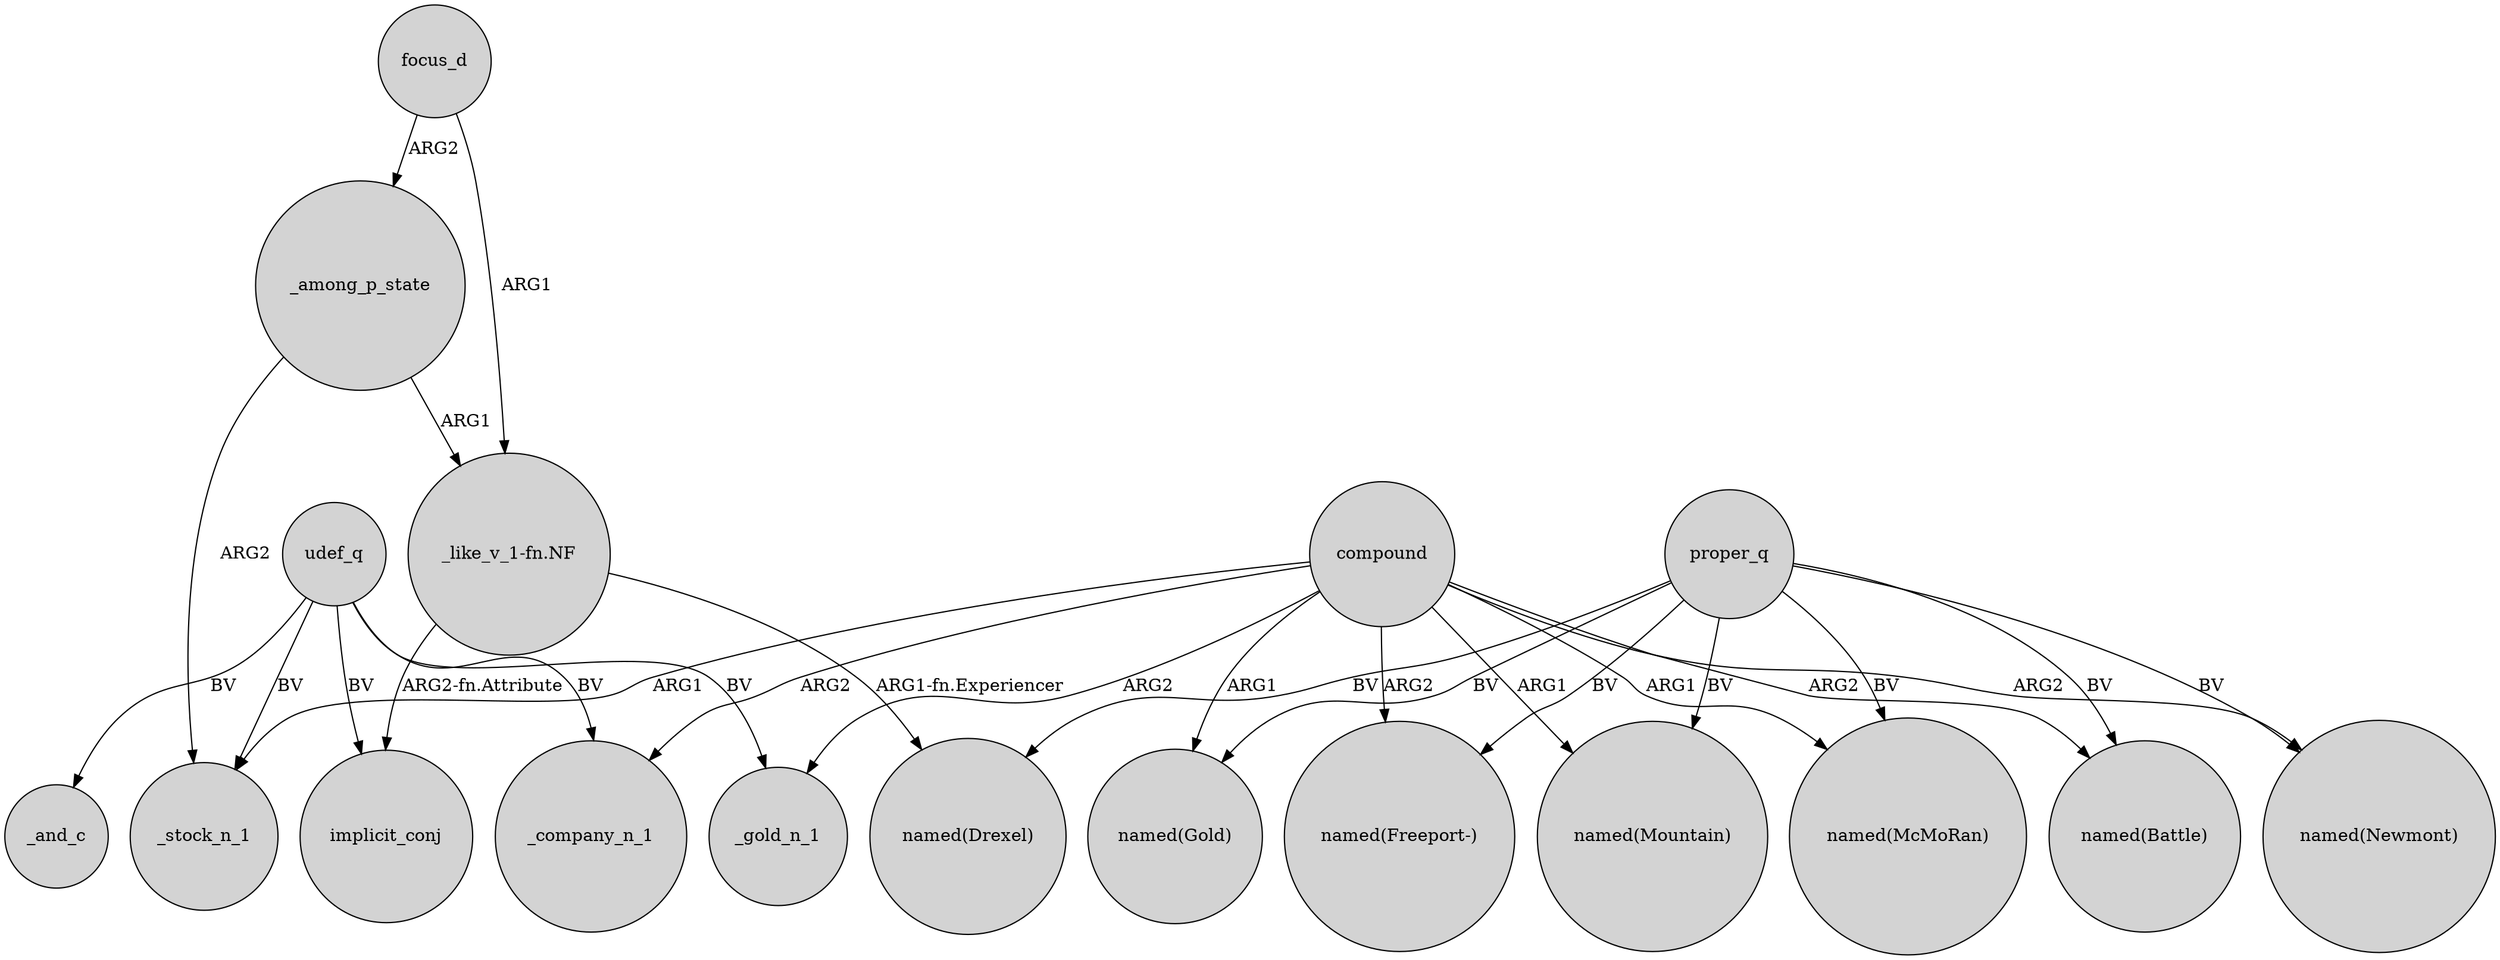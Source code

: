 digraph {
	node [shape=circle style=filled]
	focus_d -> "_like_v_1-fn.NF" [label=ARG1]
	_among_p_state -> _stock_n_1 [label=ARG2]
	compound -> "named(Mountain)" [label=ARG1]
	proper_q -> "named(McMoRan)" [label=BV]
	proper_q -> "named(Gold)" [label=BV]
	compound -> _company_n_1 [label=ARG2]
	proper_q -> "named(Mountain)" [label=BV]
	proper_q -> "named(Drexel)" [label=BV]
	compound -> _stock_n_1 [label=ARG1]
	compound -> _gold_n_1 [label=ARG2]
	compound -> "named(McMoRan)" [label=ARG1]
	udef_q -> implicit_conj [label=BV]
	"_like_v_1-fn.NF" -> implicit_conj [label="ARG2-fn.Attribute"]
	compound -> "named(Gold)" [label=ARG1]
	compound -> "named(Freeport-)" [label=ARG2]
	"_like_v_1-fn.NF" -> "named(Drexel)" [label="ARG1-fn.Experiencer"]
	udef_q -> _stock_n_1 [label=BV]
	proper_q -> "named(Battle)" [label=BV]
	udef_q -> _gold_n_1 [label=BV]
	_among_p_state -> "_like_v_1-fn.NF" [label=ARG1]
	compound -> "named(Newmont)" [label=ARG2]
	proper_q -> "named(Freeport-)" [label=BV]
	compound -> "named(Battle)" [label=ARG2]
	udef_q -> _and_c [label=BV]
	proper_q -> "named(Newmont)" [label=BV]
	focus_d -> _among_p_state [label=ARG2]
	udef_q -> _company_n_1 [label=BV]
}
